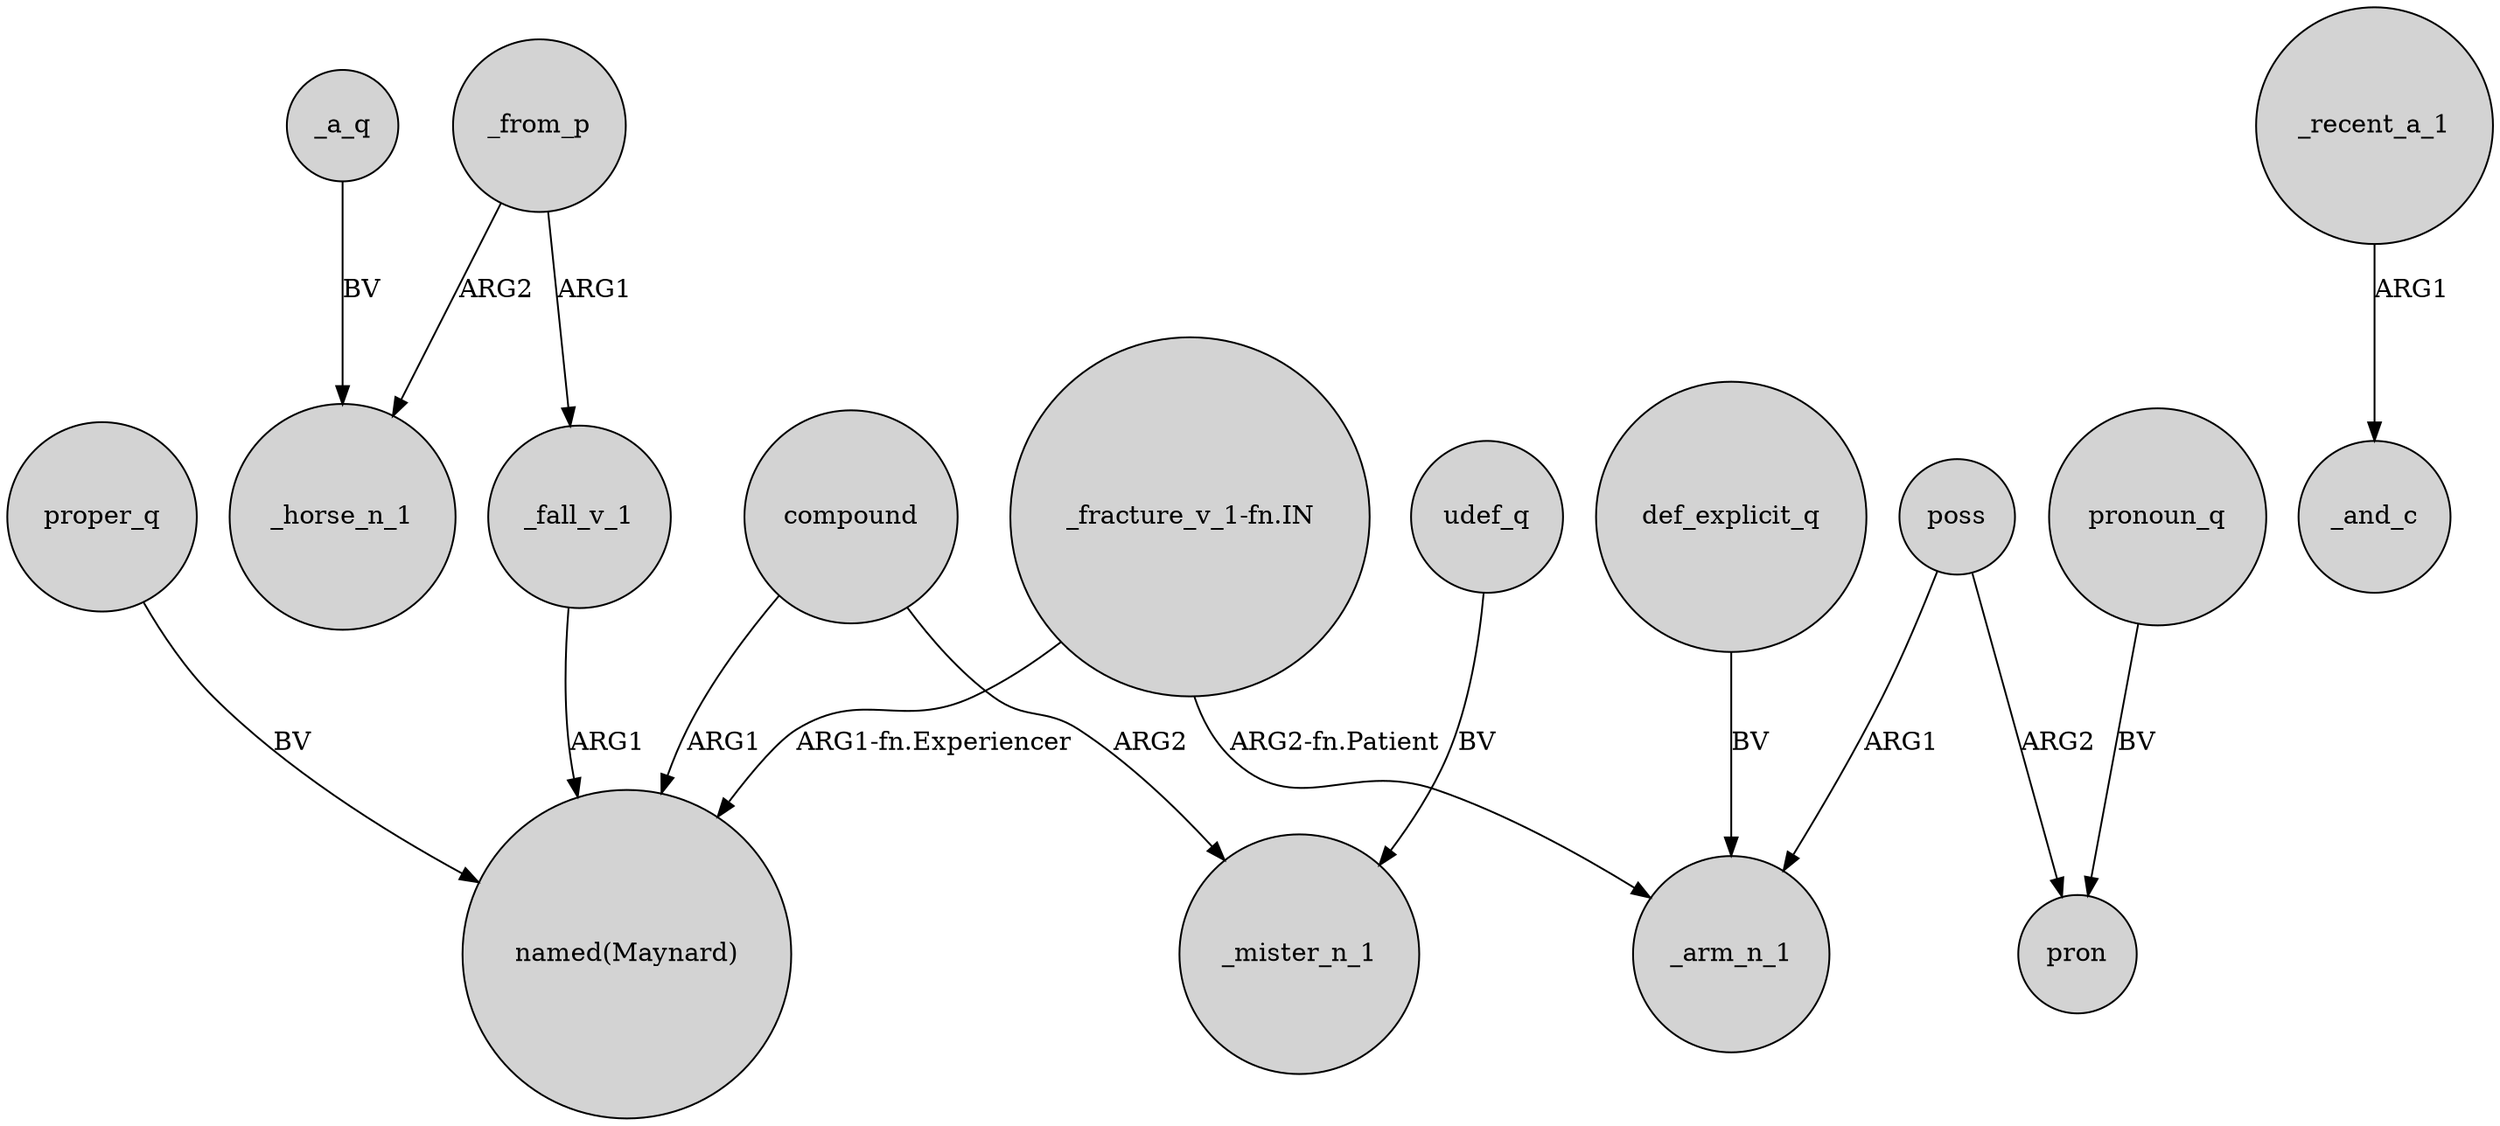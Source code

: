digraph {
	node [shape=circle style=filled]
	compound -> "named(Maynard)" [label=ARG1]
	udef_q -> _mister_n_1 [label=BV]
	_fall_v_1 -> "named(Maynard)" [label=ARG1]
	_from_p -> _horse_n_1 [label=ARG2]
	"_fracture_v_1-fn.IN" -> "named(Maynard)" [label="ARG1-fn.Experiencer"]
	poss -> _arm_n_1 [label=ARG1]
	poss -> pron [label=ARG2]
	_from_p -> _fall_v_1 [label=ARG1]
	_recent_a_1 -> _and_c [label=ARG1]
	"_fracture_v_1-fn.IN" -> _arm_n_1 [label="ARG2-fn.Patient"]
	def_explicit_q -> _arm_n_1 [label=BV]
	compound -> _mister_n_1 [label=ARG2]
	_a_q -> _horse_n_1 [label=BV]
	proper_q -> "named(Maynard)" [label=BV]
	pronoun_q -> pron [label=BV]
}
